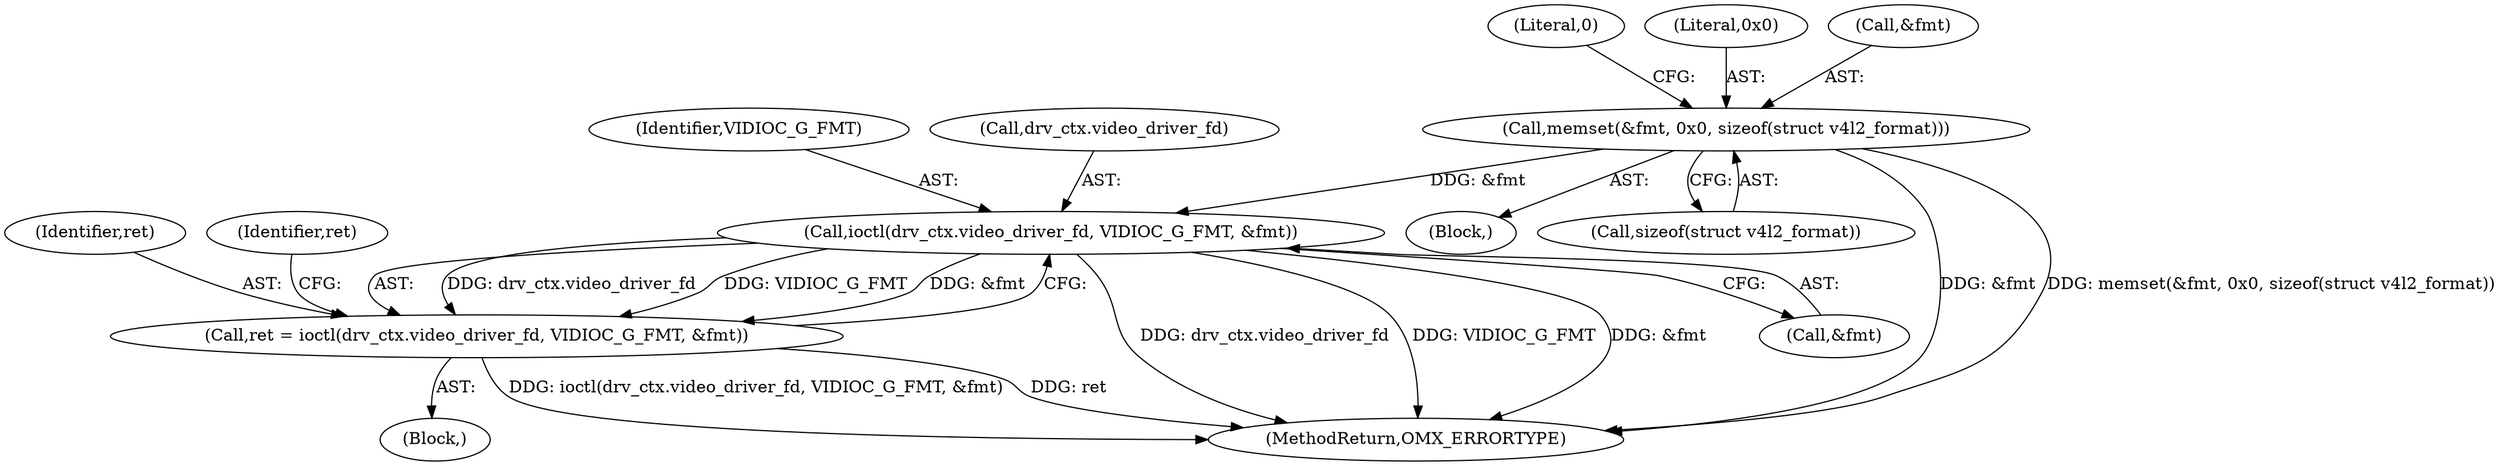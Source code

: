 digraph "0_Android_560ccdb509a7b86186fac0fce1b25bd9a3e6a6e8_3@API" {
"1000170" [label="(Call,memset(&fmt, 0x0, sizeof(struct v4l2_format)))"];
"1000388" [label="(Call,ioctl(drv_ctx.video_driver_fd, VIDIOC_G_FMT, &fmt))"];
"1000386" [label="(Call,ret = ioctl(drv_ctx.video_driver_fd, VIDIOC_G_FMT, &fmt))"];
"1000381" [label="(Block,)"];
"1000103" [label="(Block,)"];
"1000388" [label="(Call,ioctl(drv_ctx.video_driver_fd, VIDIOC_G_FMT, &fmt))"];
"1000170" [label="(Call,memset(&fmt, 0x0, sizeof(struct v4l2_format)))"];
"1000387" [label="(Identifier,ret)"];
"1000396" [label="(Identifier,ret)"];
"1000178" [label="(Literal,0)"];
"1000174" [label="(Call,sizeof(struct v4l2_format))"];
"1000641" [label="(MethodReturn,OMX_ERRORTYPE)"];
"1000173" [label="(Literal,0x0)"];
"1000393" [label="(Call,&fmt)"];
"1000392" [label="(Identifier,VIDIOC_G_FMT)"];
"1000389" [label="(Call,drv_ctx.video_driver_fd)"];
"1000386" [label="(Call,ret = ioctl(drv_ctx.video_driver_fd, VIDIOC_G_FMT, &fmt))"];
"1000171" [label="(Call,&fmt)"];
"1000170" -> "1000103"  [label="AST: "];
"1000170" -> "1000174"  [label="CFG: "];
"1000171" -> "1000170"  [label="AST: "];
"1000173" -> "1000170"  [label="AST: "];
"1000174" -> "1000170"  [label="AST: "];
"1000178" -> "1000170"  [label="CFG: "];
"1000170" -> "1000641"  [label="DDG: &fmt"];
"1000170" -> "1000641"  [label="DDG: memset(&fmt, 0x0, sizeof(struct v4l2_format))"];
"1000170" -> "1000388"  [label="DDG: &fmt"];
"1000388" -> "1000386"  [label="AST: "];
"1000388" -> "1000393"  [label="CFG: "];
"1000389" -> "1000388"  [label="AST: "];
"1000392" -> "1000388"  [label="AST: "];
"1000393" -> "1000388"  [label="AST: "];
"1000386" -> "1000388"  [label="CFG: "];
"1000388" -> "1000641"  [label="DDG: drv_ctx.video_driver_fd"];
"1000388" -> "1000641"  [label="DDG: VIDIOC_G_FMT"];
"1000388" -> "1000641"  [label="DDG: &fmt"];
"1000388" -> "1000386"  [label="DDG: drv_ctx.video_driver_fd"];
"1000388" -> "1000386"  [label="DDG: VIDIOC_G_FMT"];
"1000388" -> "1000386"  [label="DDG: &fmt"];
"1000386" -> "1000381"  [label="AST: "];
"1000387" -> "1000386"  [label="AST: "];
"1000396" -> "1000386"  [label="CFG: "];
"1000386" -> "1000641"  [label="DDG: ioctl(drv_ctx.video_driver_fd, VIDIOC_G_FMT, &fmt)"];
"1000386" -> "1000641"  [label="DDG: ret"];
}
